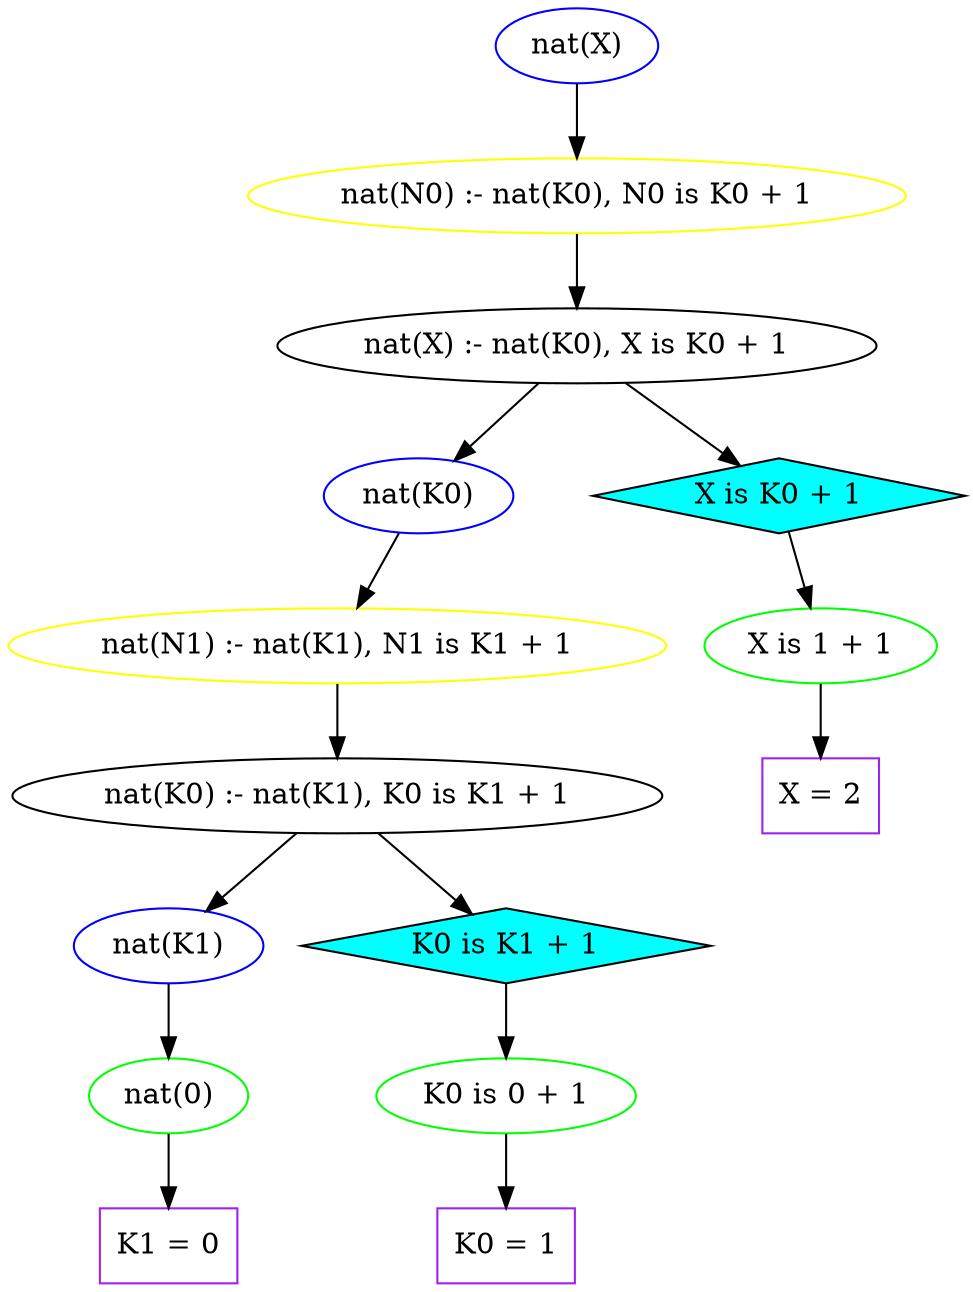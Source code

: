 digraph ans_2_nat {
    0 [label="nat(X)", color="blue"]
    2 [label="nat(N0) :- nat(K0), N0 is K0 + 1", color="yellow"]
    3 [label="nat(X) :- nat(K0), X is K0 + 1"]
    4 [label="nat(K0)", color="blue"]
    7 [label="X is K0 + 1", fillcolor="cyan", shape="diamond", style="filled"]
    9 [label="nat(N1) :- nat(K1), N1 is K1 + 1", color="yellow"]
    10 [label="nat(K0) :- nat(K1), K0 is K1 + 1"]
    11 [label="nat(K1)", color="blue"]
    12 [label="nat(0)", color="green"]
    13 [label="K1 = 0", color="purple", shape="box"]
    14 [label="K0 is K1 + 1", fillcolor="cyan", shape="diamond", style="filled"]
    15 [label="K0 is 0 + 1", color="green"]
    16 [label="K0 = 1", color="purple", shape="box"]
    17 [label="X is 1 + 1", color="green"]
    31 [label="X = 2", color="purple", shape="box"]

    0 -> 2
    2 -> 3
    3 -> 4
    3 -> 7
    4 -> 9
    9 -> 10
    10 -> 11
    11 -> 12
    12 -> 13
    10 -> 14
    14 -> 15
    15 -> 16
    7 -> 17
    17 -> 31
}